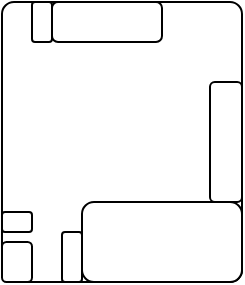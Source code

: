 <mxfile version="24.7.16">
  <diagram name="Pagina-1" id="5V7-iniqr0q50NZpV3o8">
    <mxGraphModel dx="336" dy="176" grid="1" gridSize="10" guides="1" tooltips="1" connect="1" arrows="1" fold="1" page="1" pageScale="1" pageWidth="827" pageHeight="1169" math="0" shadow="0">
      <root>
        <mxCell id="0" />
        <mxCell id="1" parent="0" />
        <mxCell id="jmroAgwHRfn8l_BjhVIT-17" value="" style="rounded=1;whiteSpace=wrap;html=1;arcSize=5;" vertex="1" parent="1">
          <mxGeometry x="360" y="400" width="120" height="140" as="geometry" />
        </mxCell>
        <mxCell id="jmroAgwHRfn8l_BjhVIT-5" value="" style="rounded=1;whiteSpace=wrap;html=1;" vertex="1" parent="1">
          <mxGeometry x="400" y="500" width="80" height="40" as="geometry" />
        </mxCell>
        <mxCell id="jmroAgwHRfn8l_BjhVIT-6" value="" style="rounded=1;whiteSpace=wrap;html=1;" vertex="1" parent="1">
          <mxGeometry x="385" y="400" width="55" height="20" as="geometry" />
        </mxCell>
        <mxCell id="jmroAgwHRfn8l_BjhVIT-7" value="" style="rounded=1;whiteSpace=wrap;html=1;" vertex="1" parent="1">
          <mxGeometry x="375" y="400" width="10" height="20" as="geometry" />
        </mxCell>
        <mxCell id="jmroAgwHRfn8l_BjhVIT-8" value="" style="rounded=1;whiteSpace=wrap;html=1;" vertex="1" parent="1">
          <mxGeometry x="390" y="515" width="10" height="25" as="geometry" />
        </mxCell>
        <mxCell id="jmroAgwHRfn8l_BjhVIT-9" value="" style="rounded=1;whiteSpace=wrap;html=1;" vertex="1" parent="1">
          <mxGeometry x="360" y="520" width="15" height="20" as="geometry" />
        </mxCell>
        <mxCell id="jmroAgwHRfn8l_BjhVIT-10" value="" style="rounded=1;whiteSpace=wrap;html=1;" vertex="1" parent="1">
          <mxGeometry x="360" y="505" width="15" height="10" as="geometry" />
        </mxCell>
        <mxCell id="jmroAgwHRfn8l_BjhVIT-18" value="" style="rounded=1;whiteSpace=wrap;html=1;" vertex="1" parent="1">
          <mxGeometry x="464" y="440" width="16" height="60" as="geometry" />
        </mxCell>
      </root>
    </mxGraphModel>
  </diagram>
</mxfile>
